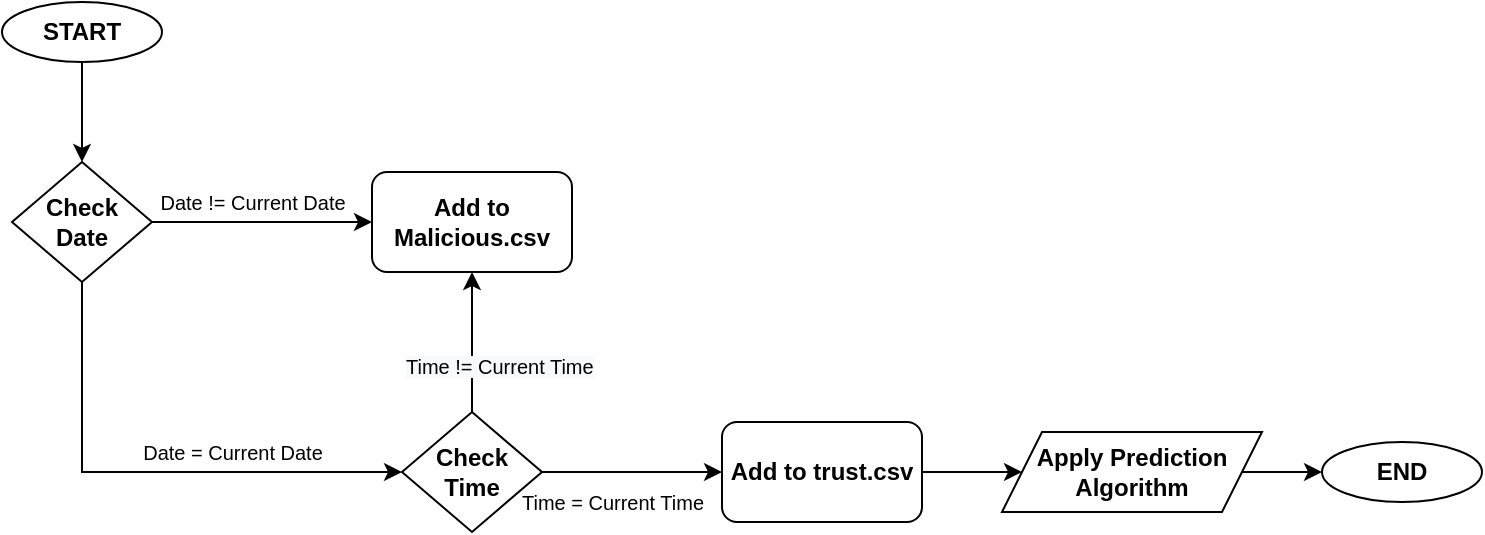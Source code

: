 <mxfile version="17.4.5" type="github">
  <diagram id="B1PNdLK4BTVnZl-o-Ztz" name="Page-1">
    <mxGraphModel dx="1038" dy="579" grid="1" gridSize="10" guides="1" tooltips="1" connect="1" arrows="1" fold="1" page="1" pageScale="1" pageWidth="827" pageHeight="1169" math="0" shadow="0">
      <root>
        <mxCell id="0" />
        <mxCell id="1" parent="0" />
        <mxCell id="i8HvMdjOH0TrA3ug-nIJ-8" style="edgeStyle=orthogonalEdgeStyle;rounded=0;orthogonalLoop=1;jettySize=auto;html=1;exitX=0.5;exitY=1;exitDx=0;exitDy=0;" edge="1" parent="1" source="i8HvMdjOH0TrA3ug-nIJ-1" target="i8HvMdjOH0TrA3ug-nIJ-4">
          <mxGeometry relative="1" as="geometry" />
        </mxCell>
        <mxCell id="i8HvMdjOH0TrA3ug-nIJ-1" value="&lt;b&gt;START&lt;/b&gt;" style="ellipse;whiteSpace=wrap;html=1;" vertex="1" parent="1">
          <mxGeometry x="70" y="70" width="80" height="30" as="geometry" />
        </mxCell>
        <mxCell id="i8HvMdjOH0TrA3ug-nIJ-2" value="&lt;b&gt;END&lt;/b&gt;" style="ellipse;whiteSpace=wrap;html=1;" vertex="1" parent="1">
          <mxGeometry x="730" y="290" width="80" height="30" as="geometry" />
        </mxCell>
        <mxCell id="i8HvMdjOH0TrA3ug-nIJ-9" style="edgeStyle=orthogonalEdgeStyle;rounded=0;orthogonalLoop=1;jettySize=auto;html=1;exitX=1;exitY=0.5;exitDx=0;exitDy=0;" edge="1" parent="1" source="i8HvMdjOH0TrA3ug-nIJ-4" target="i8HvMdjOH0TrA3ug-nIJ-5">
          <mxGeometry relative="1" as="geometry" />
        </mxCell>
        <mxCell id="i8HvMdjOH0TrA3ug-nIJ-10" style="edgeStyle=orthogonalEdgeStyle;rounded=0;orthogonalLoop=1;jettySize=auto;html=1;exitX=0.5;exitY=1;exitDx=0;exitDy=0;entryX=0;entryY=0.5;entryDx=0;entryDy=0;" edge="1" parent="1" source="i8HvMdjOH0TrA3ug-nIJ-4" target="i8HvMdjOH0TrA3ug-nIJ-7">
          <mxGeometry relative="1" as="geometry" />
        </mxCell>
        <mxCell id="i8HvMdjOH0TrA3ug-nIJ-4" value="&lt;b&gt;Check &lt;br&gt;Date&lt;/b&gt;" style="rhombus;whiteSpace=wrap;html=1;" vertex="1" parent="1">
          <mxGeometry x="75" y="150" width="70" height="60" as="geometry" />
        </mxCell>
        <mxCell id="i8HvMdjOH0TrA3ug-nIJ-5" value="&lt;b&gt;Add to Malicious.csv&lt;/b&gt;" style="rounded=1;whiteSpace=wrap;html=1;" vertex="1" parent="1">
          <mxGeometry x="255" y="155" width="100" height="50" as="geometry" />
        </mxCell>
        <mxCell id="i8HvMdjOH0TrA3ug-nIJ-20" style="edgeStyle=orthogonalEdgeStyle;rounded=0;orthogonalLoop=1;jettySize=auto;html=1;exitX=1;exitY=0.5;exitDx=0;exitDy=0;entryX=0;entryY=0.5;entryDx=0;entryDy=0;fontSize=12;" edge="1" parent="1" source="i8HvMdjOH0TrA3ug-nIJ-6" target="i8HvMdjOH0TrA3ug-nIJ-19">
          <mxGeometry relative="1" as="geometry" />
        </mxCell>
        <mxCell id="i8HvMdjOH0TrA3ug-nIJ-6" value="&lt;b&gt;Add to trust.csv&lt;/b&gt;" style="rounded=1;whiteSpace=wrap;html=1;" vertex="1" parent="1">
          <mxGeometry x="430" y="280" width="100" height="50" as="geometry" />
        </mxCell>
        <mxCell id="i8HvMdjOH0TrA3ug-nIJ-13" style="edgeStyle=orthogonalEdgeStyle;rounded=0;orthogonalLoop=1;jettySize=auto;html=1;exitX=0.5;exitY=0;exitDx=0;exitDy=0;entryX=0.5;entryY=1;entryDx=0;entryDy=0;fontSize=10;" edge="1" parent="1" source="i8HvMdjOH0TrA3ug-nIJ-7" target="i8HvMdjOH0TrA3ug-nIJ-5">
          <mxGeometry relative="1" as="geometry" />
        </mxCell>
        <mxCell id="i8HvMdjOH0TrA3ug-nIJ-14" style="edgeStyle=orthogonalEdgeStyle;rounded=0;orthogonalLoop=1;jettySize=auto;html=1;exitX=1;exitY=0.5;exitDx=0;exitDy=0;entryX=0;entryY=0.5;entryDx=0;entryDy=0;fontSize=10;" edge="1" parent="1" source="i8HvMdjOH0TrA3ug-nIJ-7" target="i8HvMdjOH0TrA3ug-nIJ-6">
          <mxGeometry relative="1" as="geometry" />
        </mxCell>
        <mxCell id="i8HvMdjOH0TrA3ug-nIJ-7" value="&lt;b&gt;Check &lt;br&gt;Time&lt;/b&gt;" style="rhombus;whiteSpace=wrap;html=1;" vertex="1" parent="1">
          <mxGeometry x="270" y="275" width="70" height="60" as="geometry" />
        </mxCell>
        <mxCell id="i8HvMdjOH0TrA3ug-nIJ-11" value="&lt;font style=&quot;font-size: 10px&quot;&gt;Date != Current Date&lt;/font&gt;" style="text;html=1;align=center;verticalAlign=middle;resizable=0;points=[];autosize=1;strokeColor=none;fillColor=none;" vertex="1" parent="1">
          <mxGeometry x="140" y="160" width="110" height="20" as="geometry" />
        </mxCell>
        <mxCell id="i8HvMdjOH0TrA3ug-nIJ-12" value="Date = Current Date" style="text;html=1;align=center;verticalAlign=middle;resizable=0;points=[];autosize=1;strokeColor=none;fillColor=none;fontSize=10;" vertex="1" parent="1">
          <mxGeometry x="130" y="285" width="110" height="20" as="geometry" />
        </mxCell>
        <mxCell id="i8HvMdjOH0TrA3ug-nIJ-15" value="Time = Current Time" style="text;html=1;align=center;verticalAlign=middle;resizable=0;points=[];autosize=1;strokeColor=none;fillColor=none;fontSize=10;" vertex="1" parent="1">
          <mxGeometry x="320" y="310" width="110" height="20" as="geometry" />
        </mxCell>
        <mxCell id="i8HvMdjOH0TrA3ug-nIJ-16" value="&lt;span style=&quot;color: rgb(0 , 0 , 0) ; font-family: &amp;#34;helvetica&amp;#34; ; font-size: 10px ; font-style: normal ; font-weight: 400 ; letter-spacing: normal ; text-align: center ; text-indent: 0px ; text-transform: none ; word-spacing: 0px ; background-color: rgb(248 , 249 , 250) ; display: inline ; float: none&quot;&gt;Time != Current Time&lt;/span&gt;" style="text;whiteSpace=wrap;html=1;fontSize=10;" vertex="1" parent="1">
          <mxGeometry x="270" y="240" width="100" height="20" as="geometry" />
        </mxCell>
        <mxCell id="i8HvMdjOH0TrA3ug-nIJ-21" style="edgeStyle=orthogonalEdgeStyle;rounded=0;orthogonalLoop=1;jettySize=auto;html=1;exitX=1;exitY=0.5;exitDx=0;exitDy=0;entryX=0;entryY=0.5;entryDx=0;entryDy=0;fontSize=12;" edge="1" parent="1" source="i8HvMdjOH0TrA3ug-nIJ-19" target="i8HvMdjOH0TrA3ug-nIJ-2">
          <mxGeometry relative="1" as="geometry" />
        </mxCell>
        <mxCell id="i8HvMdjOH0TrA3ug-nIJ-19" value="&lt;b&gt;&lt;font style=&quot;font-size: 12px&quot;&gt;Apply Prediction Algorithm&lt;/font&gt;&lt;/b&gt;" style="shape=parallelogram;perimeter=parallelogramPerimeter;whiteSpace=wrap;html=1;fixedSize=1;fontSize=10;" vertex="1" parent="1">
          <mxGeometry x="570" y="285" width="130" height="40" as="geometry" />
        </mxCell>
      </root>
    </mxGraphModel>
  </diagram>
</mxfile>
